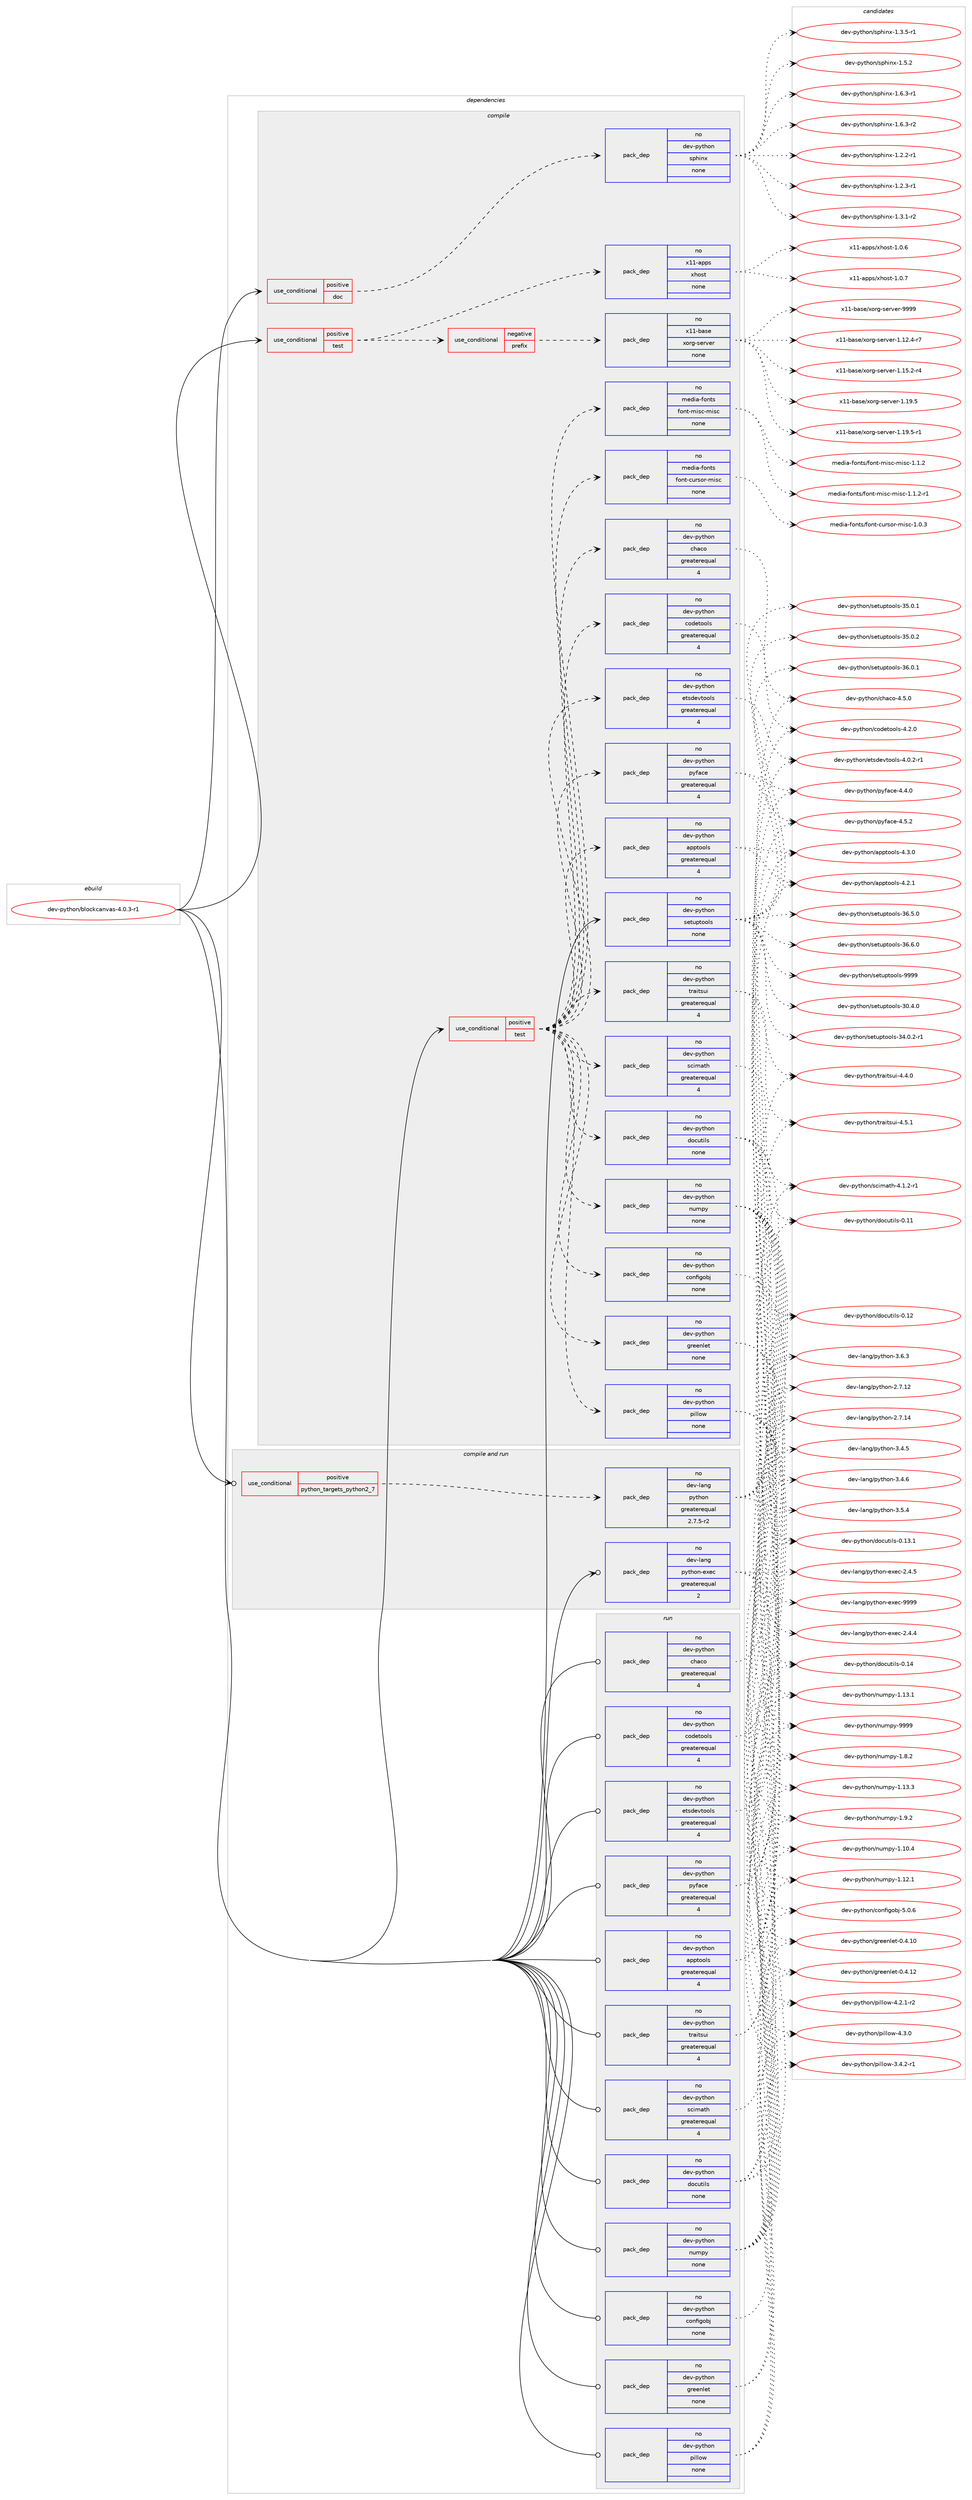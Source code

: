 digraph prolog {

# *************
# Graph options
# *************

newrank=true;
concentrate=true;
compound=true;
graph [rankdir=LR,fontname=Helvetica,fontsize=10,ranksep=1.5];#, ranksep=2.5, nodesep=0.2];
edge  [arrowhead=vee];
node  [fontname=Helvetica,fontsize=10];

# **********
# The ebuild
# **********

subgraph cluster_leftcol {
color=gray;
rank=same;
label=<<i>ebuild</i>>;
id [label="dev-python/blockcanvas-4.0.3-r1", color=red, width=4, href="../dev-python/blockcanvas-4.0.3-r1.svg"];
}

# ****************
# The dependencies
# ****************

subgraph cluster_midcol {
color=gray;
label=<<i>dependencies</i>>;
subgraph cluster_compile {
fillcolor="#eeeeee";
style=filled;
label=<<i>compile</i>>;
subgraph cond30190 {
dependency149007 [label=<<TABLE BORDER="0" CELLBORDER="1" CELLSPACING="0" CELLPADDING="4"><TR><TD ROWSPAN="3" CELLPADDING="10">use_conditional</TD></TR><TR><TD>positive</TD></TR><TR><TD>doc</TD></TR></TABLE>>, shape=none, color=red];
subgraph pack114996 {
dependency149008 [label=<<TABLE BORDER="0" CELLBORDER="1" CELLSPACING="0" CELLPADDING="4" WIDTH="220"><TR><TD ROWSPAN="6" CELLPADDING="30">pack_dep</TD></TR><TR><TD WIDTH="110">no</TD></TR><TR><TD>dev-python</TD></TR><TR><TD>sphinx</TD></TR><TR><TD>none</TD></TR><TR><TD></TD></TR></TABLE>>, shape=none, color=blue];
}
dependency149007:e -> dependency149008:w [weight=20,style="dashed",arrowhead="vee"];
}
id:e -> dependency149007:w [weight=20,style="solid",arrowhead="vee"];
subgraph cond30191 {
dependency149009 [label=<<TABLE BORDER="0" CELLBORDER="1" CELLSPACING="0" CELLPADDING="4"><TR><TD ROWSPAN="3" CELLPADDING="10">use_conditional</TD></TR><TR><TD>positive</TD></TR><TR><TD>test</TD></TR></TABLE>>, shape=none, color=red];
subgraph cond30192 {
dependency149010 [label=<<TABLE BORDER="0" CELLBORDER="1" CELLSPACING="0" CELLPADDING="4"><TR><TD ROWSPAN="3" CELLPADDING="10">use_conditional</TD></TR><TR><TD>negative</TD></TR><TR><TD>prefix</TD></TR></TABLE>>, shape=none, color=red];
subgraph pack114997 {
dependency149011 [label=<<TABLE BORDER="0" CELLBORDER="1" CELLSPACING="0" CELLPADDING="4" WIDTH="220"><TR><TD ROWSPAN="6" CELLPADDING="30">pack_dep</TD></TR><TR><TD WIDTH="110">no</TD></TR><TR><TD>x11-base</TD></TR><TR><TD>xorg-server</TD></TR><TR><TD>none</TD></TR><TR><TD></TD></TR></TABLE>>, shape=none, color=blue];
}
dependency149010:e -> dependency149011:w [weight=20,style="dashed",arrowhead="vee"];
}
dependency149009:e -> dependency149010:w [weight=20,style="dashed",arrowhead="vee"];
subgraph pack114998 {
dependency149012 [label=<<TABLE BORDER="0" CELLBORDER="1" CELLSPACING="0" CELLPADDING="4" WIDTH="220"><TR><TD ROWSPAN="6" CELLPADDING="30">pack_dep</TD></TR><TR><TD WIDTH="110">no</TD></TR><TR><TD>x11-apps</TD></TR><TR><TD>xhost</TD></TR><TR><TD>none</TD></TR><TR><TD></TD></TR></TABLE>>, shape=none, color=blue];
}
dependency149009:e -> dependency149012:w [weight=20,style="dashed",arrowhead="vee"];
}
id:e -> dependency149009:w [weight=20,style="solid",arrowhead="vee"];
subgraph cond30193 {
dependency149013 [label=<<TABLE BORDER="0" CELLBORDER="1" CELLSPACING="0" CELLPADDING="4"><TR><TD ROWSPAN="3" CELLPADDING="10">use_conditional</TD></TR><TR><TD>positive</TD></TR><TR><TD>test</TD></TR></TABLE>>, shape=none, color=red];
subgraph pack114999 {
dependency149014 [label=<<TABLE BORDER="0" CELLBORDER="1" CELLSPACING="0" CELLPADDING="4" WIDTH="220"><TR><TD ROWSPAN="6" CELLPADDING="30">pack_dep</TD></TR><TR><TD WIDTH="110">no</TD></TR><TR><TD>dev-python</TD></TR><TR><TD>apptools</TD></TR><TR><TD>greaterequal</TD></TR><TR><TD>4</TD></TR></TABLE>>, shape=none, color=blue];
}
dependency149013:e -> dependency149014:w [weight=20,style="dashed",arrowhead="vee"];
subgraph pack115000 {
dependency149015 [label=<<TABLE BORDER="0" CELLBORDER="1" CELLSPACING="0" CELLPADDING="4" WIDTH="220"><TR><TD ROWSPAN="6" CELLPADDING="30">pack_dep</TD></TR><TR><TD WIDTH="110">no</TD></TR><TR><TD>dev-python</TD></TR><TR><TD>chaco</TD></TR><TR><TD>greaterequal</TD></TR><TR><TD>4</TD></TR></TABLE>>, shape=none, color=blue];
}
dependency149013:e -> dependency149015:w [weight=20,style="dashed",arrowhead="vee"];
subgraph pack115001 {
dependency149016 [label=<<TABLE BORDER="0" CELLBORDER="1" CELLSPACING="0" CELLPADDING="4" WIDTH="220"><TR><TD ROWSPAN="6" CELLPADDING="30">pack_dep</TD></TR><TR><TD WIDTH="110">no</TD></TR><TR><TD>dev-python</TD></TR><TR><TD>codetools</TD></TR><TR><TD>greaterequal</TD></TR><TR><TD>4</TD></TR></TABLE>>, shape=none, color=blue];
}
dependency149013:e -> dependency149016:w [weight=20,style="dashed",arrowhead="vee"];
subgraph pack115002 {
dependency149017 [label=<<TABLE BORDER="0" CELLBORDER="1" CELLSPACING="0" CELLPADDING="4" WIDTH="220"><TR><TD ROWSPAN="6" CELLPADDING="30">pack_dep</TD></TR><TR><TD WIDTH="110">no</TD></TR><TR><TD>dev-python</TD></TR><TR><TD>etsdevtools</TD></TR><TR><TD>greaterequal</TD></TR><TR><TD>4</TD></TR></TABLE>>, shape=none, color=blue];
}
dependency149013:e -> dependency149017:w [weight=20,style="dashed",arrowhead="vee"];
subgraph pack115003 {
dependency149018 [label=<<TABLE BORDER="0" CELLBORDER="1" CELLSPACING="0" CELLPADDING="4" WIDTH="220"><TR><TD ROWSPAN="6" CELLPADDING="30">pack_dep</TD></TR><TR><TD WIDTH="110">no</TD></TR><TR><TD>dev-python</TD></TR><TR><TD>pyface</TD></TR><TR><TD>greaterequal</TD></TR><TR><TD>4</TD></TR></TABLE>>, shape=none, color=blue];
}
dependency149013:e -> dependency149018:w [weight=20,style="dashed",arrowhead="vee"];
subgraph pack115004 {
dependency149019 [label=<<TABLE BORDER="0" CELLBORDER="1" CELLSPACING="0" CELLPADDING="4" WIDTH="220"><TR><TD ROWSPAN="6" CELLPADDING="30">pack_dep</TD></TR><TR><TD WIDTH="110">no</TD></TR><TR><TD>dev-python</TD></TR><TR><TD>scimath</TD></TR><TR><TD>greaterequal</TD></TR><TR><TD>4</TD></TR></TABLE>>, shape=none, color=blue];
}
dependency149013:e -> dependency149019:w [weight=20,style="dashed",arrowhead="vee"];
subgraph pack115005 {
dependency149020 [label=<<TABLE BORDER="0" CELLBORDER="1" CELLSPACING="0" CELLPADDING="4" WIDTH="220"><TR><TD ROWSPAN="6" CELLPADDING="30">pack_dep</TD></TR><TR><TD WIDTH="110">no</TD></TR><TR><TD>dev-python</TD></TR><TR><TD>traitsui</TD></TR><TR><TD>greaterequal</TD></TR><TR><TD>4</TD></TR></TABLE>>, shape=none, color=blue];
}
dependency149013:e -> dependency149020:w [weight=20,style="dashed",arrowhead="vee"];
subgraph pack115006 {
dependency149021 [label=<<TABLE BORDER="0" CELLBORDER="1" CELLSPACING="0" CELLPADDING="4" WIDTH="220"><TR><TD ROWSPAN="6" CELLPADDING="30">pack_dep</TD></TR><TR><TD WIDTH="110">no</TD></TR><TR><TD>dev-python</TD></TR><TR><TD>configobj</TD></TR><TR><TD>none</TD></TR><TR><TD></TD></TR></TABLE>>, shape=none, color=blue];
}
dependency149013:e -> dependency149021:w [weight=20,style="dashed",arrowhead="vee"];
subgraph pack115007 {
dependency149022 [label=<<TABLE BORDER="0" CELLBORDER="1" CELLSPACING="0" CELLPADDING="4" WIDTH="220"><TR><TD ROWSPAN="6" CELLPADDING="30">pack_dep</TD></TR><TR><TD WIDTH="110">no</TD></TR><TR><TD>dev-python</TD></TR><TR><TD>docutils</TD></TR><TR><TD>none</TD></TR><TR><TD></TD></TR></TABLE>>, shape=none, color=blue];
}
dependency149013:e -> dependency149022:w [weight=20,style="dashed",arrowhead="vee"];
subgraph pack115008 {
dependency149023 [label=<<TABLE BORDER="0" CELLBORDER="1" CELLSPACING="0" CELLPADDING="4" WIDTH="220"><TR><TD ROWSPAN="6" CELLPADDING="30">pack_dep</TD></TR><TR><TD WIDTH="110">no</TD></TR><TR><TD>dev-python</TD></TR><TR><TD>greenlet</TD></TR><TR><TD>none</TD></TR><TR><TD></TD></TR></TABLE>>, shape=none, color=blue];
}
dependency149013:e -> dependency149023:w [weight=20,style="dashed",arrowhead="vee"];
subgraph pack115009 {
dependency149024 [label=<<TABLE BORDER="0" CELLBORDER="1" CELLSPACING="0" CELLPADDING="4" WIDTH="220"><TR><TD ROWSPAN="6" CELLPADDING="30">pack_dep</TD></TR><TR><TD WIDTH="110">no</TD></TR><TR><TD>dev-python</TD></TR><TR><TD>pillow</TD></TR><TR><TD>none</TD></TR><TR><TD></TD></TR></TABLE>>, shape=none, color=blue];
}
dependency149013:e -> dependency149024:w [weight=20,style="dashed",arrowhead="vee"];
subgraph pack115010 {
dependency149025 [label=<<TABLE BORDER="0" CELLBORDER="1" CELLSPACING="0" CELLPADDING="4" WIDTH="220"><TR><TD ROWSPAN="6" CELLPADDING="30">pack_dep</TD></TR><TR><TD WIDTH="110">no</TD></TR><TR><TD>dev-python</TD></TR><TR><TD>numpy</TD></TR><TR><TD>none</TD></TR><TR><TD></TD></TR></TABLE>>, shape=none, color=blue];
}
dependency149013:e -> dependency149025:w [weight=20,style="dashed",arrowhead="vee"];
subgraph pack115011 {
dependency149026 [label=<<TABLE BORDER="0" CELLBORDER="1" CELLSPACING="0" CELLPADDING="4" WIDTH="220"><TR><TD ROWSPAN="6" CELLPADDING="30">pack_dep</TD></TR><TR><TD WIDTH="110">no</TD></TR><TR><TD>media-fonts</TD></TR><TR><TD>font-cursor-misc</TD></TR><TR><TD>none</TD></TR><TR><TD></TD></TR></TABLE>>, shape=none, color=blue];
}
dependency149013:e -> dependency149026:w [weight=20,style="dashed",arrowhead="vee"];
subgraph pack115012 {
dependency149027 [label=<<TABLE BORDER="0" CELLBORDER="1" CELLSPACING="0" CELLPADDING="4" WIDTH="220"><TR><TD ROWSPAN="6" CELLPADDING="30">pack_dep</TD></TR><TR><TD WIDTH="110">no</TD></TR><TR><TD>media-fonts</TD></TR><TR><TD>font-misc-misc</TD></TR><TR><TD>none</TD></TR><TR><TD></TD></TR></TABLE>>, shape=none, color=blue];
}
dependency149013:e -> dependency149027:w [weight=20,style="dashed",arrowhead="vee"];
}
id:e -> dependency149013:w [weight=20,style="solid",arrowhead="vee"];
subgraph pack115013 {
dependency149028 [label=<<TABLE BORDER="0" CELLBORDER="1" CELLSPACING="0" CELLPADDING="4" WIDTH="220"><TR><TD ROWSPAN="6" CELLPADDING="30">pack_dep</TD></TR><TR><TD WIDTH="110">no</TD></TR><TR><TD>dev-python</TD></TR><TR><TD>setuptools</TD></TR><TR><TD>none</TD></TR><TR><TD></TD></TR></TABLE>>, shape=none, color=blue];
}
id:e -> dependency149028:w [weight=20,style="solid",arrowhead="vee"];
}
subgraph cluster_compileandrun {
fillcolor="#eeeeee";
style=filled;
label=<<i>compile and run</i>>;
subgraph cond30194 {
dependency149029 [label=<<TABLE BORDER="0" CELLBORDER="1" CELLSPACING="0" CELLPADDING="4"><TR><TD ROWSPAN="3" CELLPADDING="10">use_conditional</TD></TR><TR><TD>positive</TD></TR><TR><TD>python_targets_python2_7</TD></TR></TABLE>>, shape=none, color=red];
subgraph pack115014 {
dependency149030 [label=<<TABLE BORDER="0" CELLBORDER="1" CELLSPACING="0" CELLPADDING="4" WIDTH="220"><TR><TD ROWSPAN="6" CELLPADDING="30">pack_dep</TD></TR><TR><TD WIDTH="110">no</TD></TR><TR><TD>dev-lang</TD></TR><TR><TD>python</TD></TR><TR><TD>greaterequal</TD></TR><TR><TD>2.7.5-r2</TD></TR></TABLE>>, shape=none, color=blue];
}
dependency149029:e -> dependency149030:w [weight=20,style="dashed",arrowhead="vee"];
}
id:e -> dependency149029:w [weight=20,style="solid",arrowhead="odotvee"];
subgraph pack115015 {
dependency149031 [label=<<TABLE BORDER="0" CELLBORDER="1" CELLSPACING="0" CELLPADDING="4" WIDTH="220"><TR><TD ROWSPAN="6" CELLPADDING="30">pack_dep</TD></TR><TR><TD WIDTH="110">no</TD></TR><TR><TD>dev-lang</TD></TR><TR><TD>python-exec</TD></TR><TR><TD>greaterequal</TD></TR><TR><TD>2</TD></TR></TABLE>>, shape=none, color=blue];
}
id:e -> dependency149031:w [weight=20,style="solid",arrowhead="odotvee"];
}
subgraph cluster_run {
fillcolor="#eeeeee";
style=filled;
label=<<i>run</i>>;
subgraph pack115016 {
dependency149032 [label=<<TABLE BORDER="0" CELLBORDER="1" CELLSPACING="0" CELLPADDING="4" WIDTH="220"><TR><TD ROWSPAN="6" CELLPADDING="30">pack_dep</TD></TR><TR><TD WIDTH="110">no</TD></TR><TR><TD>dev-python</TD></TR><TR><TD>apptools</TD></TR><TR><TD>greaterequal</TD></TR><TR><TD>4</TD></TR></TABLE>>, shape=none, color=blue];
}
id:e -> dependency149032:w [weight=20,style="solid",arrowhead="odot"];
subgraph pack115017 {
dependency149033 [label=<<TABLE BORDER="0" CELLBORDER="1" CELLSPACING="0" CELLPADDING="4" WIDTH="220"><TR><TD ROWSPAN="6" CELLPADDING="30">pack_dep</TD></TR><TR><TD WIDTH="110">no</TD></TR><TR><TD>dev-python</TD></TR><TR><TD>chaco</TD></TR><TR><TD>greaterequal</TD></TR><TR><TD>4</TD></TR></TABLE>>, shape=none, color=blue];
}
id:e -> dependency149033:w [weight=20,style="solid",arrowhead="odot"];
subgraph pack115018 {
dependency149034 [label=<<TABLE BORDER="0" CELLBORDER="1" CELLSPACING="0" CELLPADDING="4" WIDTH="220"><TR><TD ROWSPAN="6" CELLPADDING="30">pack_dep</TD></TR><TR><TD WIDTH="110">no</TD></TR><TR><TD>dev-python</TD></TR><TR><TD>codetools</TD></TR><TR><TD>greaterequal</TD></TR><TR><TD>4</TD></TR></TABLE>>, shape=none, color=blue];
}
id:e -> dependency149034:w [weight=20,style="solid",arrowhead="odot"];
subgraph pack115019 {
dependency149035 [label=<<TABLE BORDER="0" CELLBORDER="1" CELLSPACING="0" CELLPADDING="4" WIDTH="220"><TR><TD ROWSPAN="6" CELLPADDING="30">pack_dep</TD></TR><TR><TD WIDTH="110">no</TD></TR><TR><TD>dev-python</TD></TR><TR><TD>configobj</TD></TR><TR><TD>none</TD></TR><TR><TD></TD></TR></TABLE>>, shape=none, color=blue];
}
id:e -> dependency149035:w [weight=20,style="solid",arrowhead="odot"];
subgraph pack115020 {
dependency149036 [label=<<TABLE BORDER="0" CELLBORDER="1" CELLSPACING="0" CELLPADDING="4" WIDTH="220"><TR><TD ROWSPAN="6" CELLPADDING="30">pack_dep</TD></TR><TR><TD WIDTH="110">no</TD></TR><TR><TD>dev-python</TD></TR><TR><TD>docutils</TD></TR><TR><TD>none</TD></TR><TR><TD></TD></TR></TABLE>>, shape=none, color=blue];
}
id:e -> dependency149036:w [weight=20,style="solid",arrowhead="odot"];
subgraph pack115021 {
dependency149037 [label=<<TABLE BORDER="0" CELLBORDER="1" CELLSPACING="0" CELLPADDING="4" WIDTH="220"><TR><TD ROWSPAN="6" CELLPADDING="30">pack_dep</TD></TR><TR><TD WIDTH="110">no</TD></TR><TR><TD>dev-python</TD></TR><TR><TD>etsdevtools</TD></TR><TR><TD>greaterequal</TD></TR><TR><TD>4</TD></TR></TABLE>>, shape=none, color=blue];
}
id:e -> dependency149037:w [weight=20,style="solid",arrowhead="odot"];
subgraph pack115022 {
dependency149038 [label=<<TABLE BORDER="0" CELLBORDER="1" CELLSPACING="0" CELLPADDING="4" WIDTH="220"><TR><TD ROWSPAN="6" CELLPADDING="30">pack_dep</TD></TR><TR><TD WIDTH="110">no</TD></TR><TR><TD>dev-python</TD></TR><TR><TD>greenlet</TD></TR><TR><TD>none</TD></TR><TR><TD></TD></TR></TABLE>>, shape=none, color=blue];
}
id:e -> dependency149038:w [weight=20,style="solid",arrowhead="odot"];
subgraph pack115023 {
dependency149039 [label=<<TABLE BORDER="0" CELLBORDER="1" CELLSPACING="0" CELLPADDING="4" WIDTH="220"><TR><TD ROWSPAN="6" CELLPADDING="30">pack_dep</TD></TR><TR><TD WIDTH="110">no</TD></TR><TR><TD>dev-python</TD></TR><TR><TD>numpy</TD></TR><TR><TD>none</TD></TR><TR><TD></TD></TR></TABLE>>, shape=none, color=blue];
}
id:e -> dependency149039:w [weight=20,style="solid",arrowhead="odot"];
subgraph pack115024 {
dependency149040 [label=<<TABLE BORDER="0" CELLBORDER="1" CELLSPACING="0" CELLPADDING="4" WIDTH="220"><TR><TD ROWSPAN="6" CELLPADDING="30">pack_dep</TD></TR><TR><TD WIDTH="110">no</TD></TR><TR><TD>dev-python</TD></TR><TR><TD>pillow</TD></TR><TR><TD>none</TD></TR><TR><TD></TD></TR></TABLE>>, shape=none, color=blue];
}
id:e -> dependency149040:w [weight=20,style="solid",arrowhead="odot"];
subgraph pack115025 {
dependency149041 [label=<<TABLE BORDER="0" CELLBORDER="1" CELLSPACING="0" CELLPADDING="4" WIDTH="220"><TR><TD ROWSPAN="6" CELLPADDING="30">pack_dep</TD></TR><TR><TD WIDTH="110">no</TD></TR><TR><TD>dev-python</TD></TR><TR><TD>pyface</TD></TR><TR><TD>greaterequal</TD></TR><TR><TD>4</TD></TR></TABLE>>, shape=none, color=blue];
}
id:e -> dependency149041:w [weight=20,style="solid",arrowhead="odot"];
subgraph pack115026 {
dependency149042 [label=<<TABLE BORDER="0" CELLBORDER="1" CELLSPACING="0" CELLPADDING="4" WIDTH="220"><TR><TD ROWSPAN="6" CELLPADDING="30">pack_dep</TD></TR><TR><TD WIDTH="110">no</TD></TR><TR><TD>dev-python</TD></TR><TR><TD>scimath</TD></TR><TR><TD>greaterequal</TD></TR><TR><TD>4</TD></TR></TABLE>>, shape=none, color=blue];
}
id:e -> dependency149042:w [weight=20,style="solid",arrowhead="odot"];
subgraph pack115027 {
dependency149043 [label=<<TABLE BORDER="0" CELLBORDER="1" CELLSPACING="0" CELLPADDING="4" WIDTH="220"><TR><TD ROWSPAN="6" CELLPADDING="30">pack_dep</TD></TR><TR><TD WIDTH="110">no</TD></TR><TR><TD>dev-python</TD></TR><TR><TD>traitsui</TD></TR><TR><TD>greaterequal</TD></TR><TR><TD>4</TD></TR></TABLE>>, shape=none, color=blue];
}
id:e -> dependency149043:w [weight=20,style="solid",arrowhead="odot"];
}
}

# **************
# The candidates
# **************

subgraph cluster_choices {
rank=same;
color=gray;
label=<<i>candidates</i>>;

subgraph choice114996 {
color=black;
nodesep=1;
choice10010111845112121116104111110471151121041051101204549465046504511449 [label="dev-python/sphinx-1.2.2-r1", color=red, width=4,href="../dev-python/sphinx-1.2.2-r1.svg"];
choice10010111845112121116104111110471151121041051101204549465046514511449 [label="dev-python/sphinx-1.2.3-r1", color=red, width=4,href="../dev-python/sphinx-1.2.3-r1.svg"];
choice10010111845112121116104111110471151121041051101204549465146494511450 [label="dev-python/sphinx-1.3.1-r2", color=red, width=4,href="../dev-python/sphinx-1.3.1-r2.svg"];
choice10010111845112121116104111110471151121041051101204549465146534511449 [label="dev-python/sphinx-1.3.5-r1", color=red, width=4,href="../dev-python/sphinx-1.3.5-r1.svg"];
choice1001011184511212111610411111047115112104105110120454946534650 [label="dev-python/sphinx-1.5.2", color=red, width=4,href="../dev-python/sphinx-1.5.2.svg"];
choice10010111845112121116104111110471151121041051101204549465446514511449 [label="dev-python/sphinx-1.6.3-r1", color=red, width=4,href="../dev-python/sphinx-1.6.3-r1.svg"];
choice10010111845112121116104111110471151121041051101204549465446514511450 [label="dev-python/sphinx-1.6.3-r2", color=red, width=4,href="../dev-python/sphinx-1.6.3-r2.svg"];
dependency149008:e -> choice10010111845112121116104111110471151121041051101204549465046504511449:w [style=dotted,weight="100"];
dependency149008:e -> choice10010111845112121116104111110471151121041051101204549465046514511449:w [style=dotted,weight="100"];
dependency149008:e -> choice10010111845112121116104111110471151121041051101204549465146494511450:w [style=dotted,weight="100"];
dependency149008:e -> choice10010111845112121116104111110471151121041051101204549465146534511449:w [style=dotted,weight="100"];
dependency149008:e -> choice1001011184511212111610411111047115112104105110120454946534650:w [style=dotted,weight="100"];
dependency149008:e -> choice10010111845112121116104111110471151121041051101204549465446514511449:w [style=dotted,weight="100"];
dependency149008:e -> choice10010111845112121116104111110471151121041051101204549465446514511450:w [style=dotted,weight="100"];
}
subgraph choice114997 {
color=black;
nodesep=1;
choice12049494598971151014712011111410345115101114118101114454946495046524511455 [label="x11-base/xorg-server-1.12.4-r7", color=red, width=4,href="../x11-base/xorg-server-1.12.4-r7.svg"];
choice12049494598971151014712011111410345115101114118101114454946495346504511452 [label="x11-base/xorg-server-1.15.2-r4", color=red, width=4,href="../x11-base/xorg-server-1.15.2-r4.svg"];
choice1204949459897115101471201111141034511510111411810111445494649574653 [label="x11-base/xorg-server-1.19.5", color=red, width=4,href="../x11-base/xorg-server-1.19.5.svg"];
choice12049494598971151014712011111410345115101114118101114454946495746534511449 [label="x11-base/xorg-server-1.19.5-r1", color=red, width=4,href="../x11-base/xorg-server-1.19.5-r1.svg"];
choice120494945989711510147120111114103451151011141181011144557575757 [label="x11-base/xorg-server-9999", color=red, width=4,href="../x11-base/xorg-server-9999.svg"];
dependency149011:e -> choice12049494598971151014712011111410345115101114118101114454946495046524511455:w [style=dotted,weight="100"];
dependency149011:e -> choice12049494598971151014712011111410345115101114118101114454946495346504511452:w [style=dotted,weight="100"];
dependency149011:e -> choice1204949459897115101471201111141034511510111411810111445494649574653:w [style=dotted,weight="100"];
dependency149011:e -> choice12049494598971151014712011111410345115101114118101114454946495746534511449:w [style=dotted,weight="100"];
dependency149011:e -> choice120494945989711510147120111114103451151011141181011144557575757:w [style=dotted,weight="100"];
}
subgraph choice114998 {
color=black;
nodesep=1;
choice1204949459711211211547120104111115116454946484654 [label="x11-apps/xhost-1.0.6", color=red, width=4,href="../x11-apps/xhost-1.0.6.svg"];
choice1204949459711211211547120104111115116454946484655 [label="x11-apps/xhost-1.0.7", color=red, width=4,href="../x11-apps/xhost-1.0.7.svg"];
dependency149012:e -> choice1204949459711211211547120104111115116454946484654:w [style=dotted,weight="100"];
dependency149012:e -> choice1204949459711211211547120104111115116454946484655:w [style=dotted,weight="100"];
}
subgraph choice114999 {
color=black;
nodesep=1;
choice100101118451121211161041111104797112112116111111108115455246504649 [label="dev-python/apptools-4.2.1", color=red, width=4,href="../dev-python/apptools-4.2.1.svg"];
choice100101118451121211161041111104797112112116111111108115455246514648 [label="dev-python/apptools-4.3.0", color=red, width=4,href="../dev-python/apptools-4.3.0.svg"];
dependency149014:e -> choice100101118451121211161041111104797112112116111111108115455246504649:w [style=dotted,weight="100"];
dependency149014:e -> choice100101118451121211161041111104797112112116111111108115455246514648:w [style=dotted,weight="100"];
}
subgraph choice115000 {
color=black;
nodesep=1;
choice1001011184511212111610411111047991049799111455246534648 [label="dev-python/chaco-4.5.0", color=red, width=4,href="../dev-python/chaco-4.5.0.svg"];
dependency149015:e -> choice1001011184511212111610411111047991049799111455246534648:w [style=dotted,weight="100"];
}
subgraph choice115001 {
color=black;
nodesep=1;
choice100101118451121211161041111104799111100101116111111108115455246504648 [label="dev-python/codetools-4.2.0", color=red, width=4,href="../dev-python/codetools-4.2.0.svg"];
dependency149016:e -> choice100101118451121211161041111104799111100101116111111108115455246504648:w [style=dotted,weight="100"];
}
subgraph choice115002 {
color=black;
nodesep=1;
choice10010111845112121116104111110471011161151001011181161111111081154552464846504511449 [label="dev-python/etsdevtools-4.0.2-r1", color=red, width=4,href="../dev-python/etsdevtools-4.0.2-r1.svg"];
dependency149017:e -> choice10010111845112121116104111110471011161151001011181161111111081154552464846504511449:w [style=dotted,weight="100"];
}
subgraph choice115003 {
color=black;
nodesep=1;
choice10010111845112121116104111110471121211029799101455246524648 [label="dev-python/pyface-4.4.0", color=red, width=4,href="../dev-python/pyface-4.4.0.svg"];
choice10010111845112121116104111110471121211029799101455246534650 [label="dev-python/pyface-4.5.2", color=red, width=4,href="../dev-python/pyface-4.5.2.svg"];
dependency149018:e -> choice10010111845112121116104111110471121211029799101455246524648:w [style=dotted,weight="100"];
dependency149018:e -> choice10010111845112121116104111110471121211029799101455246534650:w [style=dotted,weight="100"];
}
subgraph choice115004 {
color=black;
nodesep=1;
choice100101118451121211161041111104711599105109971161044552464946504511449 [label="dev-python/scimath-4.1.2-r1", color=red, width=4,href="../dev-python/scimath-4.1.2-r1.svg"];
dependency149019:e -> choice100101118451121211161041111104711599105109971161044552464946504511449:w [style=dotted,weight="100"];
}
subgraph choice115005 {
color=black;
nodesep=1;
choice100101118451121211161041111104711611497105116115117105455246524648 [label="dev-python/traitsui-4.4.0", color=red, width=4,href="../dev-python/traitsui-4.4.0.svg"];
choice100101118451121211161041111104711611497105116115117105455246534649 [label="dev-python/traitsui-4.5.1", color=red, width=4,href="../dev-python/traitsui-4.5.1.svg"];
dependency149020:e -> choice100101118451121211161041111104711611497105116115117105455246524648:w [style=dotted,weight="100"];
dependency149020:e -> choice100101118451121211161041111104711611497105116115117105455246534649:w [style=dotted,weight="100"];
}
subgraph choice115006 {
color=black;
nodesep=1;
choice10010111845112121116104111110479911111010210510311198106455346484654 [label="dev-python/configobj-5.0.6", color=red, width=4,href="../dev-python/configobj-5.0.6.svg"];
dependency149021:e -> choice10010111845112121116104111110479911111010210510311198106455346484654:w [style=dotted,weight="100"];
}
subgraph choice115007 {
color=black;
nodesep=1;
choice1001011184511212111610411111047100111991171161051081154548464949 [label="dev-python/docutils-0.11", color=red, width=4,href="../dev-python/docutils-0.11.svg"];
choice1001011184511212111610411111047100111991171161051081154548464950 [label="dev-python/docutils-0.12", color=red, width=4,href="../dev-python/docutils-0.12.svg"];
choice10010111845112121116104111110471001119911711610510811545484649514649 [label="dev-python/docutils-0.13.1", color=red, width=4,href="../dev-python/docutils-0.13.1.svg"];
choice1001011184511212111610411111047100111991171161051081154548464952 [label="dev-python/docutils-0.14", color=red, width=4,href="../dev-python/docutils-0.14.svg"];
dependency149022:e -> choice1001011184511212111610411111047100111991171161051081154548464949:w [style=dotted,weight="100"];
dependency149022:e -> choice1001011184511212111610411111047100111991171161051081154548464950:w [style=dotted,weight="100"];
dependency149022:e -> choice10010111845112121116104111110471001119911711610510811545484649514649:w [style=dotted,weight="100"];
dependency149022:e -> choice1001011184511212111610411111047100111991171161051081154548464952:w [style=dotted,weight="100"];
}
subgraph choice115008 {
color=black;
nodesep=1;
choice100101118451121211161041111104710311410110111010810111645484652464948 [label="dev-python/greenlet-0.4.10", color=red, width=4,href="../dev-python/greenlet-0.4.10.svg"];
choice100101118451121211161041111104710311410110111010810111645484652464950 [label="dev-python/greenlet-0.4.12", color=red, width=4,href="../dev-python/greenlet-0.4.12.svg"];
dependency149023:e -> choice100101118451121211161041111104710311410110111010810111645484652464948:w [style=dotted,weight="100"];
dependency149023:e -> choice100101118451121211161041111104710311410110111010810111645484652464950:w [style=dotted,weight="100"];
}
subgraph choice115009 {
color=black;
nodesep=1;
choice10010111845112121116104111110471121051081081111194551465246504511449 [label="dev-python/pillow-3.4.2-r1", color=red, width=4,href="../dev-python/pillow-3.4.2-r1.svg"];
choice10010111845112121116104111110471121051081081111194552465046494511450 [label="dev-python/pillow-4.2.1-r2", color=red, width=4,href="../dev-python/pillow-4.2.1-r2.svg"];
choice1001011184511212111610411111047112105108108111119455246514648 [label="dev-python/pillow-4.3.0", color=red, width=4,href="../dev-python/pillow-4.3.0.svg"];
dependency149024:e -> choice10010111845112121116104111110471121051081081111194551465246504511449:w [style=dotted,weight="100"];
dependency149024:e -> choice10010111845112121116104111110471121051081081111194552465046494511450:w [style=dotted,weight="100"];
dependency149024:e -> choice1001011184511212111610411111047112105108108111119455246514648:w [style=dotted,weight="100"];
}
subgraph choice115010 {
color=black;
nodesep=1;
choice100101118451121211161041111104711011710911212145494649484652 [label="dev-python/numpy-1.10.4", color=red, width=4,href="../dev-python/numpy-1.10.4.svg"];
choice100101118451121211161041111104711011710911212145494649504649 [label="dev-python/numpy-1.12.1", color=red, width=4,href="../dev-python/numpy-1.12.1.svg"];
choice100101118451121211161041111104711011710911212145494649514649 [label="dev-python/numpy-1.13.1", color=red, width=4,href="../dev-python/numpy-1.13.1.svg"];
choice100101118451121211161041111104711011710911212145494649514651 [label="dev-python/numpy-1.13.3", color=red, width=4,href="../dev-python/numpy-1.13.3.svg"];
choice1001011184511212111610411111047110117109112121454946564650 [label="dev-python/numpy-1.8.2", color=red, width=4,href="../dev-python/numpy-1.8.2.svg"];
choice1001011184511212111610411111047110117109112121454946574650 [label="dev-python/numpy-1.9.2", color=red, width=4,href="../dev-python/numpy-1.9.2.svg"];
choice10010111845112121116104111110471101171091121214557575757 [label="dev-python/numpy-9999", color=red, width=4,href="../dev-python/numpy-9999.svg"];
dependency149025:e -> choice100101118451121211161041111104711011710911212145494649484652:w [style=dotted,weight="100"];
dependency149025:e -> choice100101118451121211161041111104711011710911212145494649504649:w [style=dotted,weight="100"];
dependency149025:e -> choice100101118451121211161041111104711011710911212145494649514649:w [style=dotted,weight="100"];
dependency149025:e -> choice100101118451121211161041111104711011710911212145494649514651:w [style=dotted,weight="100"];
dependency149025:e -> choice1001011184511212111610411111047110117109112121454946564650:w [style=dotted,weight="100"];
dependency149025:e -> choice1001011184511212111610411111047110117109112121454946574650:w [style=dotted,weight="100"];
dependency149025:e -> choice10010111845112121116104111110471101171091121214557575757:w [style=dotted,weight="100"];
}
subgraph choice115011 {
color=black;
nodesep=1;
choice10910110010597451021111101161154710211111011645991171141151111144510910511599454946484651 [label="media-fonts/font-cursor-misc-1.0.3", color=red, width=4,href="../media-fonts/font-cursor-misc-1.0.3.svg"];
dependency149026:e -> choice10910110010597451021111101161154710211111011645991171141151111144510910511599454946484651:w [style=dotted,weight="100"];
}
subgraph choice115012 {
color=black;
nodesep=1;
choice10910110010597451021111101161154710211111011645109105115994510910511599454946494650 [label="media-fonts/font-misc-misc-1.1.2", color=red, width=4,href="../media-fonts/font-misc-misc-1.1.2.svg"];
choice109101100105974510211111011611547102111110116451091051159945109105115994549464946504511449 [label="media-fonts/font-misc-misc-1.1.2-r1", color=red, width=4,href="../media-fonts/font-misc-misc-1.1.2-r1.svg"];
dependency149027:e -> choice10910110010597451021111101161154710211111011645109105115994510910511599454946494650:w [style=dotted,weight="100"];
dependency149027:e -> choice109101100105974510211111011611547102111110116451091051159945109105115994549464946504511449:w [style=dotted,weight="100"];
}
subgraph choice115013 {
color=black;
nodesep=1;
choice100101118451121211161041111104711510111611711211611111110811545514846524648 [label="dev-python/setuptools-30.4.0", color=red, width=4,href="../dev-python/setuptools-30.4.0.svg"];
choice1001011184511212111610411111047115101116117112116111111108115455152464846504511449 [label="dev-python/setuptools-34.0.2-r1", color=red, width=4,href="../dev-python/setuptools-34.0.2-r1.svg"];
choice100101118451121211161041111104711510111611711211611111110811545515346484649 [label="dev-python/setuptools-35.0.1", color=red, width=4,href="../dev-python/setuptools-35.0.1.svg"];
choice100101118451121211161041111104711510111611711211611111110811545515346484650 [label="dev-python/setuptools-35.0.2", color=red, width=4,href="../dev-python/setuptools-35.0.2.svg"];
choice100101118451121211161041111104711510111611711211611111110811545515446484649 [label="dev-python/setuptools-36.0.1", color=red, width=4,href="../dev-python/setuptools-36.0.1.svg"];
choice100101118451121211161041111104711510111611711211611111110811545515446534648 [label="dev-python/setuptools-36.5.0", color=red, width=4,href="../dev-python/setuptools-36.5.0.svg"];
choice100101118451121211161041111104711510111611711211611111110811545515446544648 [label="dev-python/setuptools-36.6.0", color=red, width=4,href="../dev-python/setuptools-36.6.0.svg"];
choice10010111845112121116104111110471151011161171121161111111081154557575757 [label="dev-python/setuptools-9999", color=red, width=4,href="../dev-python/setuptools-9999.svg"];
dependency149028:e -> choice100101118451121211161041111104711510111611711211611111110811545514846524648:w [style=dotted,weight="100"];
dependency149028:e -> choice1001011184511212111610411111047115101116117112116111111108115455152464846504511449:w [style=dotted,weight="100"];
dependency149028:e -> choice100101118451121211161041111104711510111611711211611111110811545515346484649:w [style=dotted,weight="100"];
dependency149028:e -> choice100101118451121211161041111104711510111611711211611111110811545515346484650:w [style=dotted,weight="100"];
dependency149028:e -> choice100101118451121211161041111104711510111611711211611111110811545515446484649:w [style=dotted,weight="100"];
dependency149028:e -> choice100101118451121211161041111104711510111611711211611111110811545515446534648:w [style=dotted,weight="100"];
dependency149028:e -> choice100101118451121211161041111104711510111611711211611111110811545515446544648:w [style=dotted,weight="100"];
dependency149028:e -> choice10010111845112121116104111110471151011161171121161111111081154557575757:w [style=dotted,weight="100"];
}
subgraph choice115014 {
color=black;
nodesep=1;
choice10010111845108971101034711212111610411111045504655464950 [label="dev-lang/python-2.7.12", color=red, width=4,href="../dev-lang/python-2.7.12.svg"];
choice10010111845108971101034711212111610411111045504655464952 [label="dev-lang/python-2.7.14", color=red, width=4,href="../dev-lang/python-2.7.14.svg"];
choice100101118451089711010347112121116104111110455146524653 [label="dev-lang/python-3.4.5", color=red, width=4,href="../dev-lang/python-3.4.5.svg"];
choice100101118451089711010347112121116104111110455146524654 [label="dev-lang/python-3.4.6", color=red, width=4,href="../dev-lang/python-3.4.6.svg"];
choice100101118451089711010347112121116104111110455146534652 [label="dev-lang/python-3.5.4", color=red, width=4,href="../dev-lang/python-3.5.4.svg"];
choice100101118451089711010347112121116104111110455146544651 [label="dev-lang/python-3.6.3", color=red, width=4,href="../dev-lang/python-3.6.3.svg"];
dependency149030:e -> choice10010111845108971101034711212111610411111045504655464950:w [style=dotted,weight="100"];
dependency149030:e -> choice10010111845108971101034711212111610411111045504655464952:w [style=dotted,weight="100"];
dependency149030:e -> choice100101118451089711010347112121116104111110455146524653:w [style=dotted,weight="100"];
dependency149030:e -> choice100101118451089711010347112121116104111110455146524654:w [style=dotted,weight="100"];
dependency149030:e -> choice100101118451089711010347112121116104111110455146534652:w [style=dotted,weight="100"];
dependency149030:e -> choice100101118451089711010347112121116104111110455146544651:w [style=dotted,weight="100"];
}
subgraph choice115015 {
color=black;
nodesep=1;
choice1001011184510897110103471121211161041111104510112010199455046524652 [label="dev-lang/python-exec-2.4.4", color=red, width=4,href="../dev-lang/python-exec-2.4.4.svg"];
choice1001011184510897110103471121211161041111104510112010199455046524653 [label="dev-lang/python-exec-2.4.5", color=red, width=4,href="../dev-lang/python-exec-2.4.5.svg"];
choice10010111845108971101034711212111610411111045101120101994557575757 [label="dev-lang/python-exec-9999", color=red, width=4,href="../dev-lang/python-exec-9999.svg"];
dependency149031:e -> choice1001011184510897110103471121211161041111104510112010199455046524652:w [style=dotted,weight="100"];
dependency149031:e -> choice1001011184510897110103471121211161041111104510112010199455046524653:w [style=dotted,weight="100"];
dependency149031:e -> choice10010111845108971101034711212111610411111045101120101994557575757:w [style=dotted,weight="100"];
}
subgraph choice115016 {
color=black;
nodesep=1;
choice100101118451121211161041111104797112112116111111108115455246504649 [label="dev-python/apptools-4.2.1", color=red, width=4,href="../dev-python/apptools-4.2.1.svg"];
choice100101118451121211161041111104797112112116111111108115455246514648 [label="dev-python/apptools-4.3.0", color=red, width=4,href="../dev-python/apptools-4.3.0.svg"];
dependency149032:e -> choice100101118451121211161041111104797112112116111111108115455246504649:w [style=dotted,weight="100"];
dependency149032:e -> choice100101118451121211161041111104797112112116111111108115455246514648:w [style=dotted,weight="100"];
}
subgraph choice115017 {
color=black;
nodesep=1;
choice1001011184511212111610411111047991049799111455246534648 [label="dev-python/chaco-4.5.0", color=red, width=4,href="../dev-python/chaco-4.5.0.svg"];
dependency149033:e -> choice1001011184511212111610411111047991049799111455246534648:w [style=dotted,weight="100"];
}
subgraph choice115018 {
color=black;
nodesep=1;
choice100101118451121211161041111104799111100101116111111108115455246504648 [label="dev-python/codetools-4.2.0", color=red, width=4,href="../dev-python/codetools-4.2.0.svg"];
dependency149034:e -> choice100101118451121211161041111104799111100101116111111108115455246504648:w [style=dotted,weight="100"];
}
subgraph choice115019 {
color=black;
nodesep=1;
choice10010111845112121116104111110479911111010210510311198106455346484654 [label="dev-python/configobj-5.0.6", color=red, width=4,href="../dev-python/configobj-5.0.6.svg"];
dependency149035:e -> choice10010111845112121116104111110479911111010210510311198106455346484654:w [style=dotted,weight="100"];
}
subgraph choice115020 {
color=black;
nodesep=1;
choice1001011184511212111610411111047100111991171161051081154548464949 [label="dev-python/docutils-0.11", color=red, width=4,href="../dev-python/docutils-0.11.svg"];
choice1001011184511212111610411111047100111991171161051081154548464950 [label="dev-python/docutils-0.12", color=red, width=4,href="../dev-python/docutils-0.12.svg"];
choice10010111845112121116104111110471001119911711610510811545484649514649 [label="dev-python/docutils-0.13.1", color=red, width=4,href="../dev-python/docutils-0.13.1.svg"];
choice1001011184511212111610411111047100111991171161051081154548464952 [label="dev-python/docutils-0.14", color=red, width=4,href="../dev-python/docutils-0.14.svg"];
dependency149036:e -> choice1001011184511212111610411111047100111991171161051081154548464949:w [style=dotted,weight="100"];
dependency149036:e -> choice1001011184511212111610411111047100111991171161051081154548464950:w [style=dotted,weight="100"];
dependency149036:e -> choice10010111845112121116104111110471001119911711610510811545484649514649:w [style=dotted,weight="100"];
dependency149036:e -> choice1001011184511212111610411111047100111991171161051081154548464952:w [style=dotted,weight="100"];
}
subgraph choice115021 {
color=black;
nodesep=1;
choice10010111845112121116104111110471011161151001011181161111111081154552464846504511449 [label="dev-python/etsdevtools-4.0.2-r1", color=red, width=4,href="../dev-python/etsdevtools-4.0.2-r1.svg"];
dependency149037:e -> choice10010111845112121116104111110471011161151001011181161111111081154552464846504511449:w [style=dotted,weight="100"];
}
subgraph choice115022 {
color=black;
nodesep=1;
choice100101118451121211161041111104710311410110111010810111645484652464948 [label="dev-python/greenlet-0.4.10", color=red, width=4,href="../dev-python/greenlet-0.4.10.svg"];
choice100101118451121211161041111104710311410110111010810111645484652464950 [label="dev-python/greenlet-0.4.12", color=red, width=4,href="../dev-python/greenlet-0.4.12.svg"];
dependency149038:e -> choice100101118451121211161041111104710311410110111010810111645484652464948:w [style=dotted,weight="100"];
dependency149038:e -> choice100101118451121211161041111104710311410110111010810111645484652464950:w [style=dotted,weight="100"];
}
subgraph choice115023 {
color=black;
nodesep=1;
choice100101118451121211161041111104711011710911212145494649484652 [label="dev-python/numpy-1.10.4", color=red, width=4,href="../dev-python/numpy-1.10.4.svg"];
choice100101118451121211161041111104711011710911212145494649504649 [label="dev-python/numpy-1.12.1", color=red, width=4,href="../dev-python/numpy-1.12.1.svg"];
choice100101118451121211161041111104711011710911212145494649514649 [label="dev-python/numpy-1.13.1", color=red, width=4,href="../dev-python/numpy-1.13.1.svg"];
choice100101118451121211161041111104711011710911212145494649514651 [label="dev-python/numpy-1.13.3", color=red, width=4,href="../dev-python/numpy-1.13.3.svg"];
choice1001011184511212111610411111047110117109112121454946564650 [label="dev-python/numpy-1.8.2", color=red, width=4,href="../dev-python/numpy-1.8.2.svg"];
choice1001011184511212111610411111047110117109112121454946574650 [label="dev-python/numpy-1.9.2", color=red, width=4,href="../dev-python/numpy-1.9.2.svg"];
choice10010111845112121116104111110471101171091121214557575757 [label="dev-python/numpy-9999", color=red, width=4,href="../dev-python/numpy-9999.svg"];
dependency149039:e -> choice100101118451121211161041111104711011710911212145494649484652:w [style=dotted,weight="100"];
dependency149039:e -> choice100101118451121211161041111104711011710911212145494649504649:w [style=dotted,weight="100"];
dependency149039:e -> choice100101118451121211161041111104711011710911212145494649514649:w [style=dotted,weight="100"];
dependency149039:e -> choice100101118451121211161041111104711011710911212145494649514651:w [style=dotted,weight="100"];
dependency149039:e -> choice1001011184511212111610411111047110117109112121454946564650:w [style=dotted,weight="100"];
dependency149039:e -> choice1001011184511212111610411111047110117109112121454946574650:w [style=dotted,weight="100"];
dependency149039:e -> choice10010111845112121116104111110471101171091121214557575757:w [style=dotted,weight="100"];
}
subgraph choice115024 {
color=black;
nodesep=1;
choice10010111845112121116104111110471121051081081111194551465246504511449 [label="dev-python/pillow-3.4.2-r1", color=red, width=4,href="../dev-python/pillow-3.4.2-r1.svg"];
choice10010111845112121116104111110471121051081081111194552465046494511450 [label="dev-python/pillow-4.2.1-r2", color=red, width=4,href="../dev-python/pillow-4.2.1-r2.svg"];
choice1001011184511212111610411111047112105108108111119455246514648 [label="dev-python/pillow-4.3.0", color=red, width=4,href="../dev-python/pillow-4.3.0.svg"];
dependency149040:e -> choice10010111845112121116104111110471121051081081111194551465246504511449:w [style=dotted,weight="100"];
dependency149040:e -> choice10010111845112121116104111110471121051081081111194552465046494511450:w [style=dotted,weight="100"];
dependency149040:e -> choice1001011184511212111610411111047112105108108111119455246514648:w [style=dotted,weight="100"];
}
subgraph choice115025 {
color=black;
nodesep=1;
choice10010111845112121116104111110471121211029799101455246524648 [label="dev-python/pyface-4.4.0", color=red, width=4,href="../dev-python/pyface-4.4.0.svg"];
choice10010111845112121116104111110471121211029799101455246534650 [label="dev-python/pyface-4.5.2", color=red, width=4,href="../dev-python/pyface-4.5.2.svg"];
dependency149041:e -> choice10010111845112121116104111110471121211029799101455246524648:w [style=dotted,weight="100"];
dependency149041:e -> choice10010111845112121116104111110471121211029799101455246534650:w [style=dotted,weight="100"];
}
subgraph choice115026 {
color=black;
nodesep=1;
choice100101118451121211161041111104711599105109971161044552464946504511449 [label="dev-python/scimath-4.1.2-r1", color=red, width=4,href="../dev-python/scimath-4.1.2-r1.svg"];
dependency149042:e -> choice100101118451121211161041111104711599105109971161044552464946504511449:w [style=dotted,weight="100"];
}
subgraph choice115027 {
color=black;
nodesep=1;
choice100101118451121211161041111104711611497105116115117105455246524648 [label="dev-python/traitsui-4.4.0", color=red, width=4,href="../dev-python/traitsui-4.4.0.svg"];
choice100101118451121211161041111104711611497105116115117105455246534649 [label="dev-python/traitsui-4.5.1", color=red, width=4,href="../dev-python/traitsui-4.5.1.svg"];
dependency149043:e -> choice100101118451121211161041111104711611497105116115117105455246524648:w [style=dotted,weight="100"];
dependency149043:e -> choice100101118451121211161041111104711611497105116115117105455246534649:w [style=dotted,weight="100"];
}
}

}
